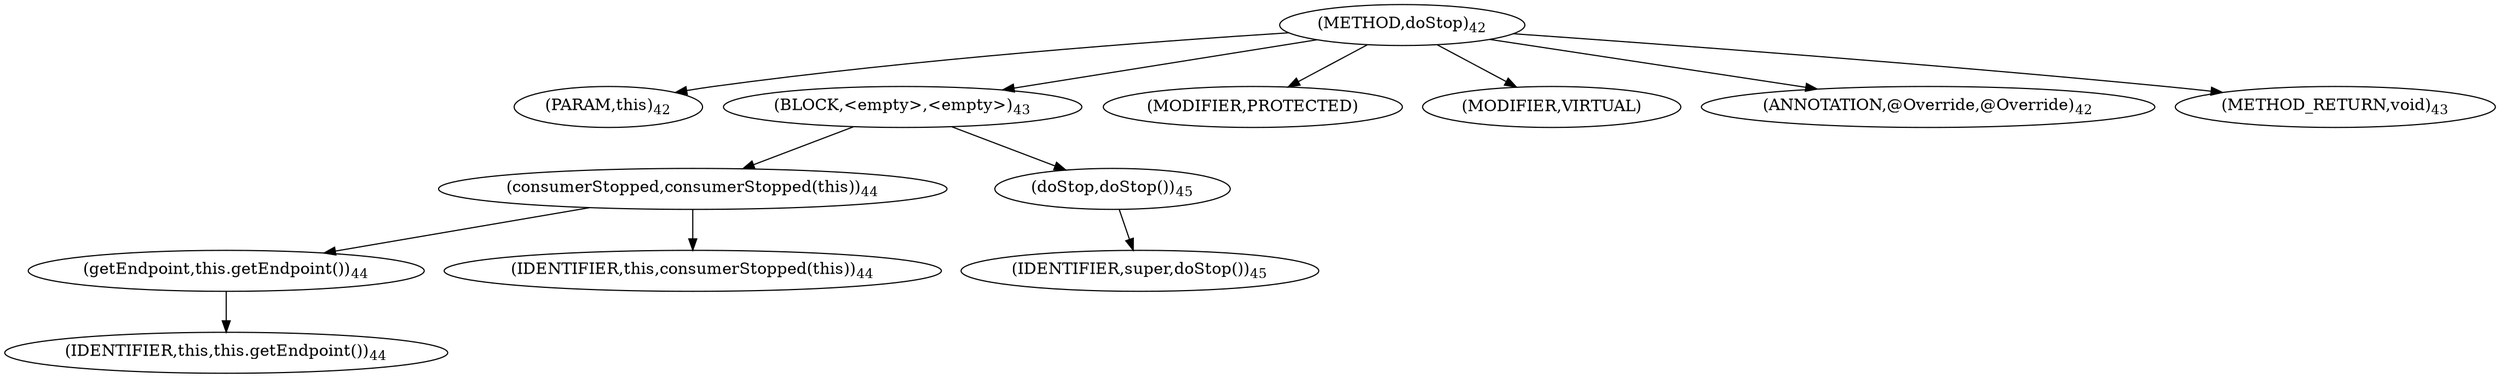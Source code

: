 digraph "doStop" {  
"48" [label = <(METHOD,doStop)<SUB>42</SUB>> ]
"9" [label = <(PARAM,this)<SUB>42</SUB>> ]
"49" [label = <(BLOCK,&lt;empty&gt;,&lt;empty&gt;)<SUB>43</SUB>> ]
"50" [label = <(consumerStopped,consumerStopped(this))<SUB>44</SUB>> ]
"51" [label = <(getEndpoint,this.getEndpoint())<SUB>44</SUB>> ]
"10" [label = <(IDENTIFIER,this,this.getEndpoint())<SUB>44</SUB>> ]
"8" [label = <(IDENTIFIER,this,consumerStopped(this))<SUB>44</SUB>> ]
"52" [label = <(doStop,doStop())<SUB>45</SUB>> ]
"53" [label = <(IDENTIFIER,super,doStop())<SUB>45</SUB>> ]
"54" [label = <(MODIFIER,PROTECTED)> ]
"55" [label = <(MODIFIER,VIRTUAL)> ]
"56" [label = <(ANNOTATION,@Override,@Override)<SUB>42</SUB>> ]
"57" [label = <(METHOD_RETURN,void)<SUB>43</SUB>> ]
  "48" -> "9" 
  "48" -> "49" 
  "48" -> "54" 
  "48" -> "55" 
  "48" -> "56" 
  "48" -> "57" 
  "49" -> "50" 
  "49" -> "52" 
  "50" -> "51" 
  "50" -> "8" 
  "51" -> "10" 
  "52" -> "53" 
}
